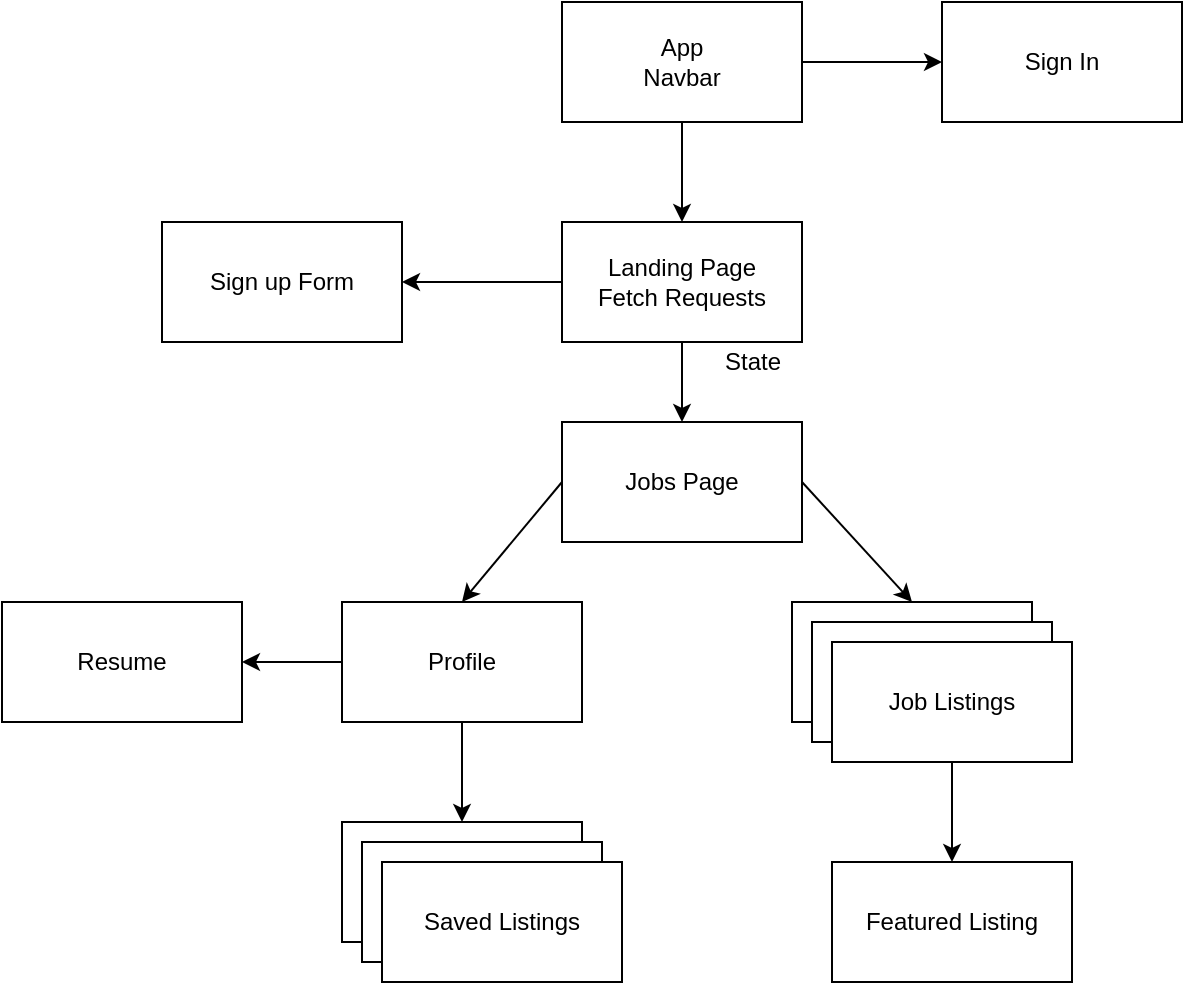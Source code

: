 <mxfile>
    <diagram id="FMLW4vH4mlUDBBPDJ4si" name="Page-1">
        <mxGraphModel dx="732" dy="411" grid="1" gridSize="10" guides="1" tooltips="1" connect="1" arrows="1" fold="1" page="1" pageScale="1" pageWidth="850" pageHeight="1100" math="0" shadow="0">
            <root>
                <mxCell id="0"/>
                <mxCell id="1" parent="0"/>
                <mxCell id="9" style="edgeStyle=none;html=1;exitX=0.5;exitY=1;exitDx=0;exitDy=0;entryX=0.5;entryY=0;entryDx=0;entryDy=0;" parent="1" source="2" target="4" edge="1">
                    <mxGeometry relative="1" as="geometry"/>
                </mxCell>
                <mxCell id="2" value="App&lt;br&gt;Navbar" style="whiteSpace=wrap;html=1;" parent="1" vertex="1">
                    <mxGeometry x="330" y="50" width="120" height="60" as="geometry"/>
                </mxCell>
                <mxCell id="3" value="Sign up Form" style="whiteSpace=wrap;html=1;" parent="1" vertex="1">
                    <mxGeometry x="130" y="160" width="120" height="60" as="geometry"/>
                </mxCell>
                <mxCell id="10" style="edgeStyle=none;html=1;exitX=1;exitY=0.5;exitDx=0;exitDy=0;entryX=0;entryY=0.5;entryDx=0;entryDy=0;" parent="1" source="2" target="6" edge="1">
                    <mxGeometry relative="1" as="geometry">
                        <mxPoint x="500" y="90" as="targetPoint"/>
                    </mxGeometry>
                </mxCell>
                <mxCell id="11" style="edgeStyle=none;html=1;exitX=0;exitY=0.5;exitDx=0;exitDy=0;entryX=1;entryY=0.5;entryDx=0;entryDy=0;" parent="1" source="4" target="3" edge="1">
                    <mxGeometry relative="1" as="geometry"/>
                </mxCell>
                <mxCell id="12" style="edgeStyle=none;html=1;exitX=0.5;exitY=1;exitDx=0;exitDy=0;entryX=0.5;entryY=0;entryDx=0;entryDy=0;" parent="1" source="4" target="7" edge="1">
                    <mxGeometry relative="1" as="geometry"/>
                </mxCell>
                <mxCell id="4" value="Landing Page&lt;br&gt;Fetch Requests" style="whiteSpace=wrap;html=1;" parent="1" vertex="1">
                    <mxGeometry x="330" y="160" width="120" height="60" as="geometry"/>
                </mxCell>
                <mxCell id="6" value="Sign In" style="whiteSpace=wrap;html=1;" parent="1" vertex="1">
                    <mxGeometry x="520" y="50" width="120" height="60" as="geometry"/>
                </mxCell>
                <mxCell id="31" style="edgeStyle=none;html=1;exitX=0;exitY=0.5;exitDx=0;exitDy=0;entryX=0.5;entryY=0;entryDx=0;entryDy=0;" parent="1" source="7" target="27" edge="1">
                    <mxGeometry relative="1" as="geometry"/>
                </mxCell>
                <mxCell id="32" style="edgeStyle=none;html=1;exitX=1;exitY=0.5;exitDx=0;exitDy=0;entryX=0.5;entryY=0;entryDx=0;entryDy=0;" parent="1" source="7" target="13" edge="1">
                    <mxGeometry relative="1" as="geometry"/>
                </mxCell>
                <mxCell id="7" value="Jobs Page" style="whiteSpace=wrap;html=1;" parent="1" vertex="1">
                    <mxGeometry x="330" y="260" width="120" height="60" as="geometry"/>
                </mxCell>
                <mxCell id="13" value="Job Listings" style="whiteSpace=wrap;html=1;" parent="1" vertex="1">
                    <mxGeometry x="445" y="350" width="120" height="60" as="geometry"/>
                </mxCell>
                <mxCell id="14" value="Featured Listing" style="whiteSpace=wrap;html=1;" parent="1" vertex="1">
                    <mxGeometry x="465" y="480" width="120" height="60" as="geometry"/>
                </mxCell>
                <mxCell id="15" value="Job Listings" style="whiteSpace=wrap;html=1;" parent="1" vertex="1">
                    <mxGeometry x="455" y="360" width="120" height="60" as="geometry"/>
                </mxCell>
                <mxCell id="20" style="edgeStyle=none;html=1;exitX=0.5;exitY=1;exitDx=0;exitDy=0;" parent="1" source="16" target="14" edge="1">
                    <mxGeometry relative="1" as="geometry"/>
                </mxCell>
                <mxCell id="16" value="Job Listings" style="whiteSpace=wrap;html=1;" parent="1" vertex="1">
                    <mxGeometry x="465" y="370" width="120" height="60" as="geometry"/>
                </mxCell>
                <mxCell id="26" value="Job Listings" style="whiteSpace=wrap;html=1;" parent="1" vertex="1">
                    <mxGeometry x="220" y="460" width="120" height="60" as="geometry"/>
                </mxCell>
                <mxCell id="33" style="edgeStyle=none;html=1;exitX=0.5;exitY=1;exitDx=0;exitDy=0;entryX=0.5;entryY=0;entryDx=0;entryDy=0;" parent="1" source="27" target="26" edge="1">
                    <mxGeometry relative="1" as="geometry"/>
                </mxCell>
                <mxCell id="36" style="edgeStyle=none;html=1;exitX=0;exitY=0.5;exitDx=0;exitDy=0;entryX=1;entryY=0.5;entryDx=0;entryDy=0;" parent="1" source="27" target="34" edge="1">
                    <mxGeometry relative="1" as="geometry"/>
                </mxCell>
                <mxCell id="27" value="Profile" style="whiteSpace=wrap;html=1;" parent="1" vertex="1">
                    <mxGeometry x="220" y="350" width="120" height="60" as="geometry"/>
                </mxCell>
                <mxCell id="28" value="Job Listings" style="whiteSpace=wrap;html=1;" parent="1" vertex="1">
                    <mxGeometry x="230" y="470" width="120" height="60" as="geometry"/>
                </mxCell>
                <mxCell id="30" value="Saved Listings" style="whiteSpace=wrap;html=1;" parent="1" vertex="1">
                    <mxGeometry x="240" y="480" width="120" height="60" as="geometry"/>
                </mxCell>
                <mxCell id="34" value="Resume" style="whiteSpace=wrap;html=1;" parent="1" vertex="1">
                    <mxGeometry x="50" y="350" width="120" height="60" as="geometry"/>
                </mxCell>
                <mxCell id="39" value="State" style="text;html=1;resizable=0;autosize=1;align=center;verticalAlign=middle;points=[];fillColor=none;strokeColor=none;rounded=0;" parent="1" vertex="1">
                    <mxGeometry x="405" y="220" width="40" height="20" as="geometry"/>
                </mxCell>
            </root>
        </mxGraphModel>
    </diagram>
</mxfile>
